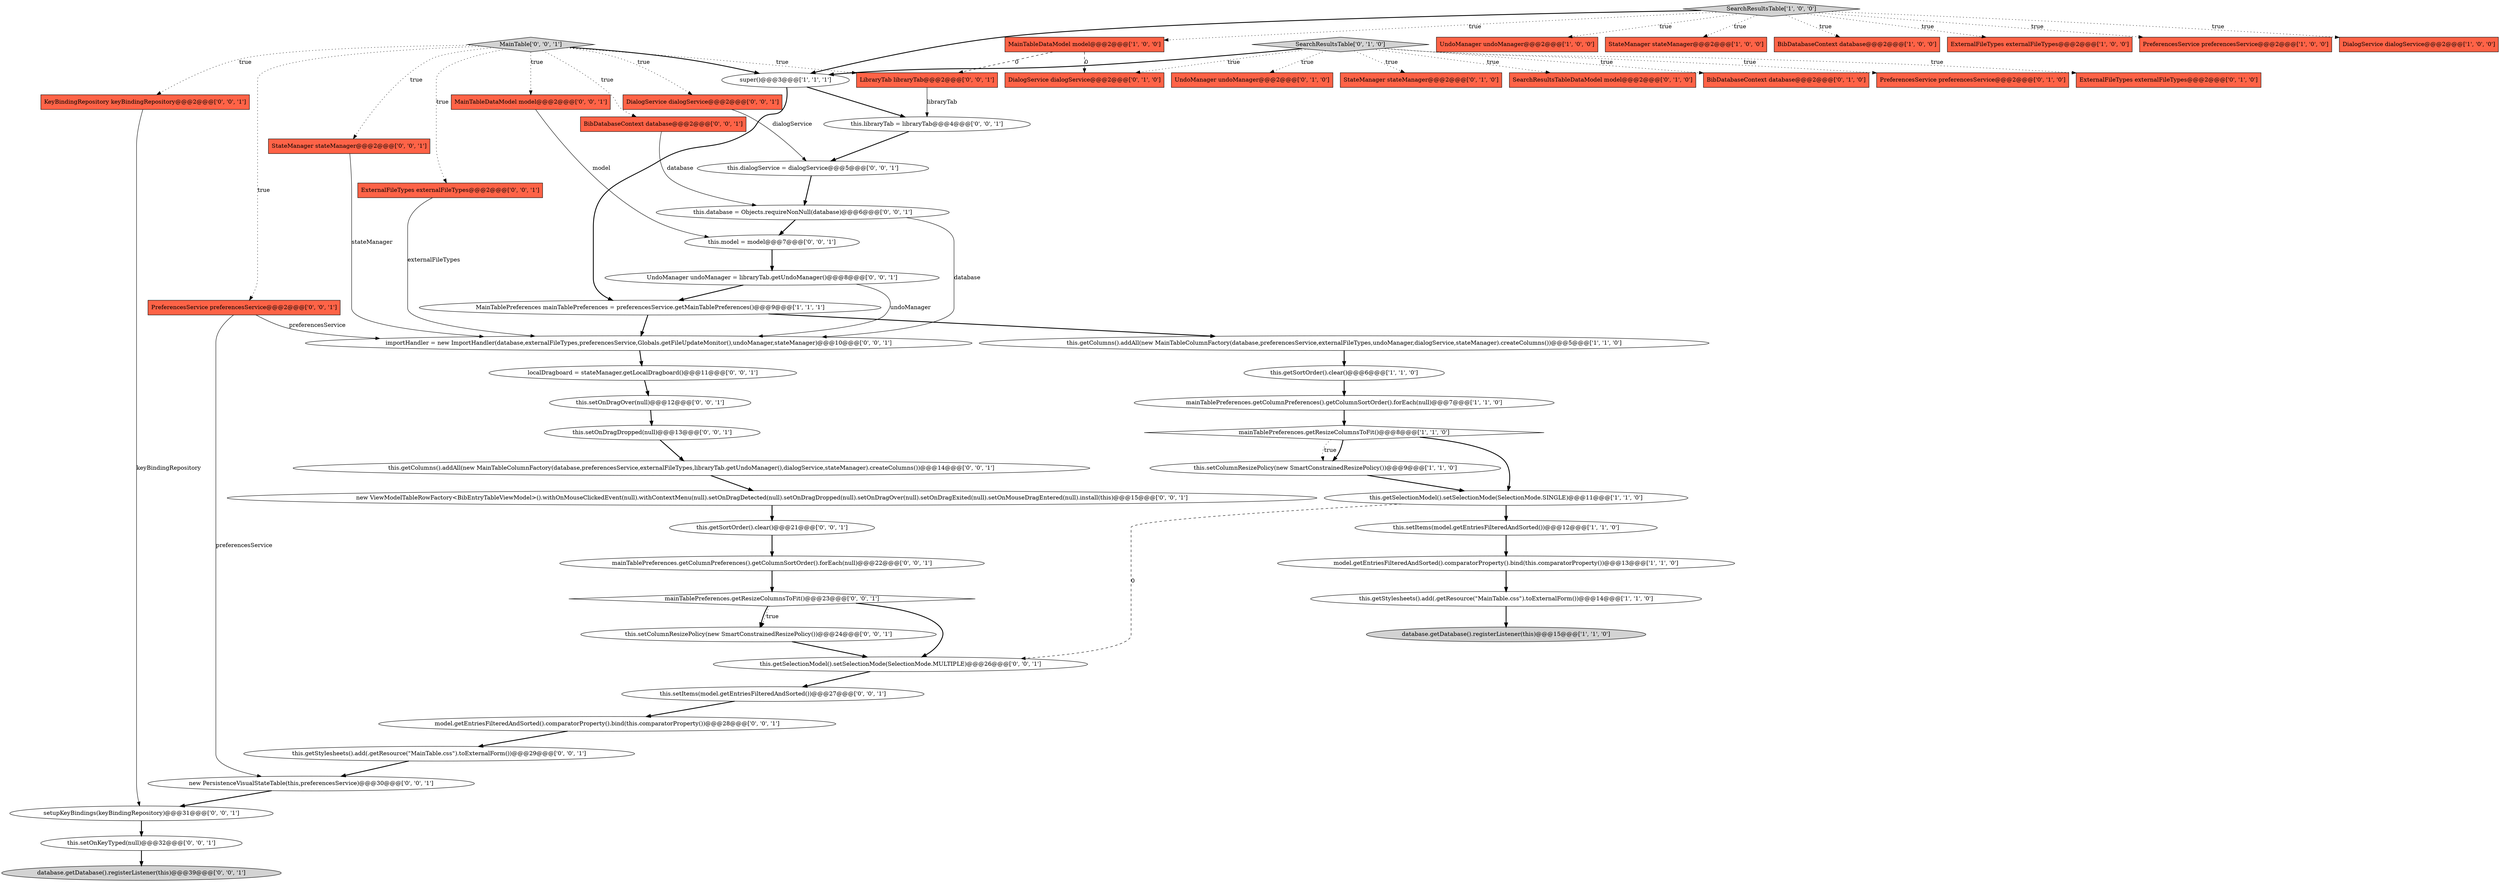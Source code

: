 digraph {
41 [style = filled, label = "new ViewModelTableRowFactory<BibEntryTableViewModel>().withOnMouseClickedEvent(null).withContextMenu(null).setOnDragDetected(null).setOnDragDropped(null).setOnDragOver(null).setOnDragExited(null).setOnMouseDragEntered(null).install(this)@@@15@@@['0', '0', '1']", fillcolor = white, shape = ellipse image = "AAA0AAABBB3BBB"];
1 [style = filled, label = "UndoManager undoManager@@@2@@@['1', '0', '0']", fillcolor = tomato, shape = box image = "AAA0AAABBB1BBB"];
57 [style = filled, label = "LibraryTab libraryTab@@@2@@@['0', '0', '1']", fillcolor = tomato, shape = box image = "AAA0AAABBB3BBB"];
4 [style = filled, label = "StateManager stateManager@@@2@@@['1', '0', '0']", fillcolor = tomato, shape = box image = "AAA0AAABBB1BBB"];
28 [style = filled, label = "MainTableDataModel model@@@2@@@['0', '0', '1']", fillcolor = tomato, shape = box image = "AAA0AAABBB3BBB"];
13 [style = filled, label = "this.setItems(model.getEntriesFilteredAndSorted())@@@12@@@['1', '1', '0']", fillcolor = white, shape = ellipse image = "AAA0AAABBB1BBB"];
2 [style = filled, label = "BibDatabaseContext database@@@2@@@['1', '0', '0']", fillcolor = tomato, shape = box image = "AAA0AAABBB1BBB"];
10 [style = filled, label = "super()@@@3@@@['1', '1', '1']", fillcolor = white, shape = ellipse image = "AAA0AAABBB1BBB"];
5 [style = filled, label = "database.getDatabase().registerListener(this)@@@15@@@['1', '1', '0']", fillcolor = lightgray, shape = ellipse image = "AAA0AAABBB1BBB"];
36 [style = filled, label = "StateManager stateManager@@@2@@@['0', '0', '1']", fillcolor = tomato, shape = box image = "AAA0AAABBB3BBB"];
44 [style = filled, label = "this.setColumnResizePolicy(new SmartConstrainedResizePolicy())@@@24@@@['0', '0', '1']", fillcolor = white, shape = ellipse image = "AAA0AAABBB3BBB"];
22 [style = filled, label = "PreferencesService preferencesService@@@2@@@['0', '1', '0']", fillcolor = tomato, shape = box image = "AAA0AAABBB2BBB"];
52 [style = filled, label = "this.getSortOrder().clear()@@@21@@@['0', '0', '1']", fillcolor = white, shape = ellipse image = "AAA0AAABBB3BBB"];
23 [style = filled, label = "ExternalFileTypes externalFileTypes@@@2@@@['0', '1', '0']", fillcolor = tomato, shape = box image = "AAA0AAABBB2BBB"];
12 [style = filled, label = "this.getSortOrder().clear()@@@6@@@['1', '1', '0']", fillcolor = white, shape = ellipse image = "AAA0AAABBB1BBB"];
53 [style = filled, label = "this.dialogService = dialogService@@@5@@@['0', '0', '1']", fillcolor = white, shape = ellipse image = "AAA0AAABBB3BBB"];
27 [style = filled, label = "DialogService dialogService@@@2@@@['0', '1', '0']", fillcolor = tomato, shape = box image = "AAA1AAABBB2BBB"];
43 [style = filled, label = "mainTablePreferences.getColumnPreferences().getColumnSortOrder().forEach(null)@@@22@@@['0', '0', '1']", fillcolor = white, shape = ellipse image = "AAA0AAABBB3BBB"];
21 [style = filled, label = "SearchResultsTable['0', '1', '0']", fillcolor = lightgray, shape = diamond image = "AAA0AAABBB2BBB"];
26 [style = filled, label = "UndoManager undoManager@@@2@@@['0', '1', '0']", fillcolor = tomato, shape = box image = "AAA0AAABBB2BBB"];
54 [style = filled, label = "this.libraryTab = libraryTab@@@4@@@['0', '0', '1']", fillcolor = white, shape = ellipse image = "AAA0AAABBB3BBB"];
39 [style = filled, label = "this.database = Objects.requireNonNull(database)@@@6@@@['0', '0', '1']", fillcolor = white, shape = ellipse image = "AAA0AAABBB3BBB"];
8 [style = filled, label = "mainTablePreferences.getResizeColumnsToFit()@@@8@@@['1', '1', '0']", fillcolor = white, shape = diamond image = "AAA0AAABBB1BBB"];
3 [style = filled, label = "this.getSelectionModel().setSelectionMode(SelectionMode.SINGLE)@@@11@@@['1', '1', '0']", fillcolor = white, shape = ellipse image = "AAA0AAABBB1BBB"];
6 [style = filled, label = "ExternalFileTypes externalFileTypes@@@2@@@['1', '0', '0']", fillcolor = tomato, shape = box image = "AAA0AAABBB1BBB"];
24 [style = filled, label = "StateManager stateManager@@@2@@@['0', '1', '0']", fillcolor = tomato, shape = box image = "AAA0AAABBB2BBB"];
47 [style = filled, label = "ExternalFileTypes externalFileTypes@@@2@@@['0', '0', '1']", fillcolor = tomato, shape = box image = "AAA0AAABBB3BBB"];
37 [style = filled, label = "this.setOnDragDropped(null)@@@13@@@['0', '0', '1']", fillcolor = white, shape = ellipse image = "AAA0AAABBB3BBB"];
56 [style = filled, label = "this.getStylesheets().add(.getResource(\"MainTable.css\").toExternalForm())@@@29@@@['0', '0', '1']", fillcolor = white, shape = ellipse image = "AAA0AAABBB3BBB"];
31 [style = filled, label = "setupKeyBindings(keyBindingRepository)@@@31@@@['0', '0', '1']", fillcolor = white, shape = ellipse image = "AAA0AAABBB3BBB"];
9 [style = filled, label = "mainTablePreferences.getColumnPreferences().getColumnSortOrder().forEach(null)@@@7@@@['1', '1', '0']", fillcolor = white, shape = ellipse image = "AAA0AAABBB1BBB"];
14 [style = filled, label = "this.getColumns().addAll(new MainTableColumnFactory(database,preferencesService,externalFileTypes,undoManager,dialogService,stateManager).createColumns())@@@5@@@['1', '1', '0']", fillcolor = white, shape = ellipse image = "AAA0AAABBB1BBB"];
51 [style = filled, label = "MainTable['0', '0', '1']", fillcolor = lightgray, shape = diamond image = "AAA0AAABBB3BBB"];
42 [style = filled, label = "DialogService dialogService@@@2@@@['0', '0', '1']", fillcolor = tomato, shape = box image = "AAA0AAABBB3BBB"];
16 [style = filled, label = "PreferencesService preferencesService@@@2@@@['1', '0', '0']", fillcolor = tomato, shape = box image = "AAA0AAABBB1BBB"];
46 [style = filled, label = "UndoManager undoManager = libraryTab.getUndoManager()@@@8@@@['0', '0', '1']", fillcolor = white, shape = ellipse image = "AAA0AAABBB3BBB"];
40 [style = filled, label = "importHandler = new ImportHandler(database,externalFileTypes,preferencesService,Globals.getFileUpdateMonitor(),undoManager,stateManager)@@@10@@@['0', '0', '1']", fillcolor = white, shape = ellipse image = "AAA0AAABBB3BBB"];
0 [style = filled, label = "this.getStylesheets().add(.getResource(\"MainTable.css\").toExternalForm())@@@14@@@['1', '1', '0']", fillcolor = white, shape = ellipse image = "AAA0AAABBB1BBB"];
45 [style = filled, label = "this.getSelectionModel().setSelectionMode(SelectionMode.MULTIPLE)@@@26@@@['0', '0', '1']", fillcolor = white, shape = ellipse image = "AAA0AAABBB3BBB"];
11 [style = filled, label = "model.getEntriesFilteredAndSorted().comparatorProperty().bind(this.comparatorProperty())@@@13@@@['1', '1', '0']", fillcolor = white, shape = ellipse image = "AAA0AAABBB1BBB"];
7 [style = filled, label = "MainTablePreferences mainTablePreferences = preferencesService.getMainTablePreferences()@@@9@@@['1', '1', '1']", fillcolor = white, shape = ellipse image = "AAA0AAABBB1BBB"];
20 [style = filled, label = "SearchResultsTableDataModel model@@@2@@@['0', '1', '0']", fillcolor = tomato, shape = box image = "AAA0AAABBB2BBB"];
55 [style = filled, label = "localDragboard = stateManager.getLocalDragboard()@@@11@@@['0', '0', '1']", fillcolor = white, shape = ellipse image = "AAA0AAABBB3BBB"];
18 [style = filled, label = "MainTableDataModel model@@@2@@@['1', '0', '0']", fillcolor = tomato, shape = box image = "AAA1AAABBB1BBB"];
30 [style = filled, label = "this.model = model@@@7@@@['0', '0', '1']", fillcolor = white, shape = ellipse image = "AAA0AAABBB3BBB"];
32 [style = filled, label = "BibDatabaseContext database@@@2@@@['0', '0', '1']", fillcolor = tomato, shape = box image = "AAA0AAABBB3BBB"];
35 [style = filled, label = "model.getEntriesFilteredAndSorted().comparatorProperty().bind(this.comparatorProperty())@@@28@@@['0', '0', '1']", fillcolor = white, shape = ellipse image = "AAA0AAABBB3BBB"];
58 [style = filled, label = "mainTablePreferences.getResizeColumnsToFit()@@@23@@@['0', '0', '1']", fillcolor = white, shape = diamond image = "AAA0AAABBB3BBB"];
17 [style = filled, label = "SearchResultsTable['1', '0', '0']", fillcolor = lightgray, shape = diamond image = "AAA0AAABBB1BBB"];
38 [style = filled, label = "this.setOnKeyTyped(null)@@@32@@@['0', '0', '1']", fillcolor = white, shape = ellipse image = "AAA0AAABBB3BBB"];
48 [style = filled, label = "this.getColumns().addAll(new MainTableColumnFactory(database,preferencesService,externalFileTypes,libraryTab.getUndoManager(),dialogService,stateManager).createColumns())@@@14@@@['0', '0', '1']", fillcolor = white, shape = ellipse image = "AAA0AAABBB3BBB"];
15 [style = filled, label = "DialogService dialogService@@@2@@@['1', '0', '0']", fillcolor = tomato, shape = box image = "AAA0AAABBB1BBB"];
59 [style = filled, label = "new PersistenceVisualStateTable(this,preferencesService)@@@30@@@['0', '0', '1']", fillcolor = white, shape = ellipse image = "AAA0AAABBB3BBB"];
25 [style = filled, label = "BibDatabaseContext database@@@2@@@['0', '1', '0']", fillcolor = tomato, shape = box image = "AAA0AAABBB2BBB"];
50 [style = filled, label = "this.setItems(model.getEntriesFilteredAndSorted())@@@27@@@['0', '0', '1']", fillcolor = white, shape = ellipse image = "AAA0AAABBB3BBB"];
29 [style = filled, label = "PreferencesService preferencesService@@@2@@@['0', '0', '1']", fillcolor = tomato, shape = box image = "AAA0AAABBB3BBB"];
49 [style = filled, label = "KeyBindingRepository keyBindingRepository@@@2@@@['0', '0', '1']", fillcolor = tomato, shape = box image = "AAA0AAABBB3BBB"];
19 [style = filled, label = "this.setColumnResizePolicy(new SmartConstrainedResizePolicy())@@@9@@@['1', '1', '0']", fillcolor = white, shape = ellipse image = "AAA0AAABBB1BBB"];
34 [style = filled, label = "database.getDatabase().registerListener(this)@@@39@@@['0', '0', '1']", fillcolor = lightgray, shape = ellipse image = "AAA0AAABBB3BBB"];
33 [style = filled, label = "this.setOnDragOver(null)@@@12@@@['0', '0', '1']", fillcolor = white, shape = ellipse image = "AAA0AAABBB3BBB"];
28->30 [style = solid, label="model"];
17->10 [style = bold, label=""];
21->10 [style = bold, label=""];
46->40 [style = solid, label="undoManager"];
48->41 [style = bold, label=""];
21->20 [style = dotted, label="true"];
17->18 [style = dotted, label="true"];
49->31 [style = solid, label="keyBindingRepository"];
17->6 [style = dotted, label="true"];
8->19 [style = bold, label=""];
17->4 [style = dotted, label="true"];
17->1 [style = dotted, label="true"];
51->36 [style = dotted, label="true"];
10->54 [style = bold, label=""];
40->55 [style = bold, label=""];
18->27 [style = dashed, label="0"];
8->3 [style = bold, label=""];
51->49 [style = dotted, label="true"];
21->27 [style = dotted, label="true"];
18->57 [style = dashed, label="0"];
59->31 [style = bold, label=""];
21->22 [style = dotted, label="true"];
36->40 [style = solid, label="stateManager"];
31->38 [style = bold, label=""];
29->40 [style = solid, label="preferencesService"];
51->47 [style = dotted, label="true"];
35->56 [style = bold, label=""];
12->9 [style = bold, label=""];
9->8 [style = bold, label=""];
51->10 [style = bold, label=""];
10->7 [style = bold, label=""];
13->11 [style = bold, label=""];
53->39 [style = bold, label=""];
41->52 [style = bold, label=""];
58->44 [style = bold, label=""];
7->14 [style = bold, label=""];
39->30 [style = bold, label=""];
17->16 [style = dotted, label="true"];
21->25 [style = dotted, label="true"];
58->44 [style = dotted, label="true"];
52->43 [style = bold, label=""];
32->39 [style = solid, label="database"];
29->59 [style = solid, label="preferencesService"];
11->0 [style = bold, label=""];
39->40 [style = solid, label="database"];
17->15 [style = dotted, label="true"];
21->26 [style = dotted, label="true"];
21->24 [style = dotted, label="true"];
55->33 [style = bold, label=""];
45->50 [style = bold, label=""];
30->46 [style = bold, label=""];
21->23 [style = dotted, label="true"];
37->48 [style = bold, label=""];
14->12 [style = bold, label=""];
51->29 [style = dotted, label="true"];
46->7 [style = bold, label=""];
58->45 [style = bold, label=""];
51->42 [style = dotted, label="true"];
38->34 [style = bold, label=""];
3->45 [style = dashed, label="0"];
3->13 [style = bold, label=""];
54->53 [style = bold, label=""];
47->40 [style = solid, label="externalFileTypes"];
57->54 [style = solid, label="libraryTab"];
17->2 [style = dotted, label="true"];
50->35 [style = bold, label=""];
33->37 [style = bold, label=""];
44->45 [style = bold, label=""];
51->57 [style = dotted, label="true"];
56->59 [style = bold, label=""];
19->3 [style = bold, label=""];
43->58 [style = bold, label=""];
51->32 [style = dotted, label="true"];
7->40 [style = bold, label=""];
51->28 [style = dotted, label="true"];
42->53 [style = solid, label="dialogService"];
8->19 [style = dotted, label="true"];
0->5 [style = bold, label=""];
}
